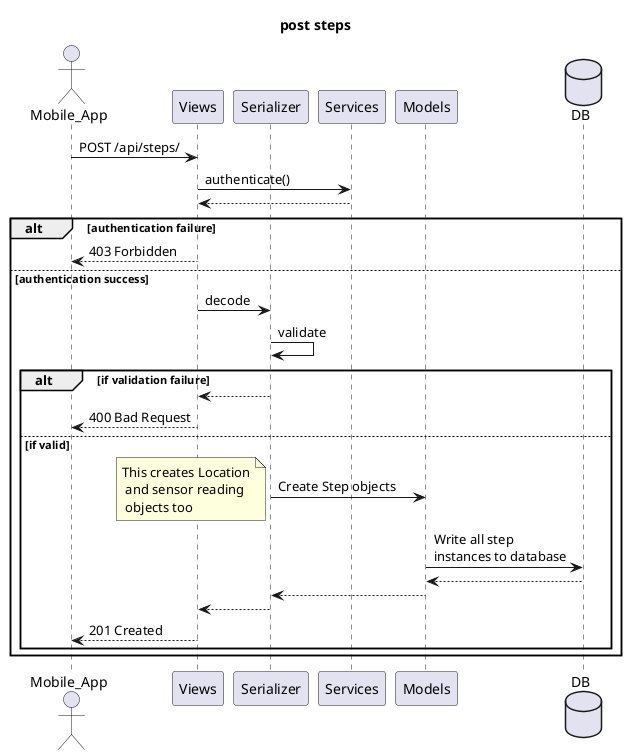 @startuml
Title post steps
actor Mobile_App
participant Views
participant Serializer
participant Services
participant Models
database DB

Mobile_App -> Views: POST /api/steps/
Views -> Services: authenticate()
Services --> Views

alt authentication failure

    Views --> Mobile_App: 403 Forbidden

else authentication success

    Views -> Serializer: decode
    Serializer -> Serializer: validate

    alt if validation failure

        Serializer --> Views
        Views --> Mobile_App: 400 Bad Request

    else if valid

        Serializer -> Models: Create Step objects
        note left: This creates Location\n and sensor reading\n objects too
        Models -> DB: Write all step\ninstances to database
        DB --> Models
        Models --> Serializer
        Serializer --> Views
        Views --> Mobile_App: 201 Created

    end

end

@enduml